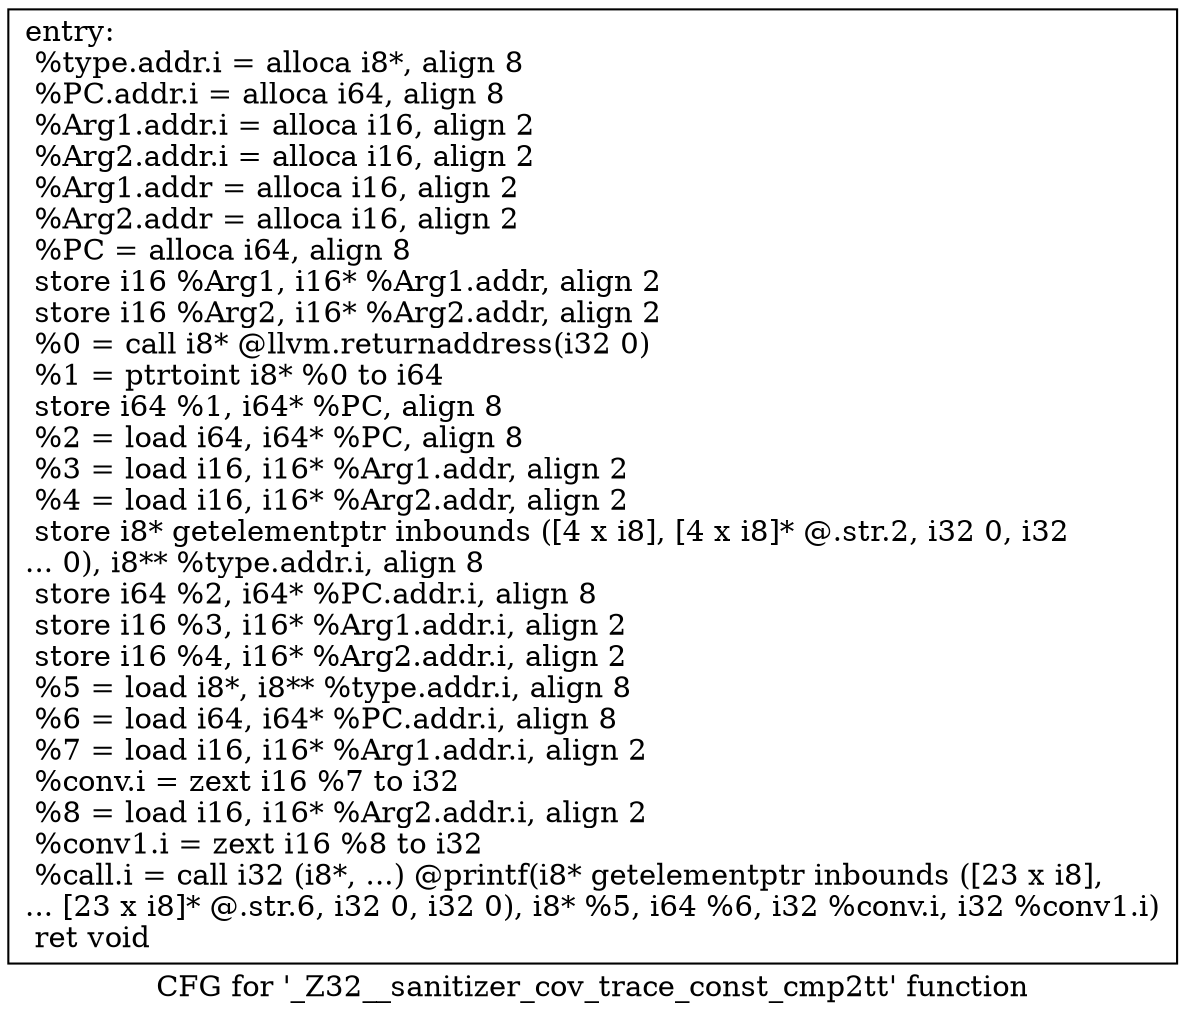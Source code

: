 digraph "CFG for '_Z32__sanitizer_cov_trace_const_cmp2tt' function" {
	label="CFG for '_Z32__sanitizer_cov_trace_const_cmp2tt' function";

	Node0x5a2c1d0 [shape=record,label="{entry:\l  %type.addr.i = alloca i8*, align 8\l  %PC.addr.i = alloca i64, align 8\l  %Arg1.addr.i = alloca i16, align 2\l  %Arg2.addr.i = alloca i16, align 2\l  %Arg1.addr = alloca i16, align 2\l  %Arg2.addr = alloca i16, align 2\l  %PC = alloca i64, align 8\l  store i16 %Arg1, i16* %Arg1.addr, align 2\l  store i16 %Arg2, i16* %Arg2.addr, align 2\l  %0 = call i8* @llvm.returnaddress(i32 0)\l  %1 = ptrtoint i8* %0 to i64\l  store i64 %1, i64* %PC, align 8\l  %2 = load i64, i64* %PC, align 8\l  %3 = load i16, i16* %Arg1.addr, align 2\l  %4 = load i16, i16* %Arg2.addr, align 2\l  store i8* getelementptr inbounds ([4 x i8], [4 x i8]* @.str.2, i32 0, i32\l... 0), i8** %type.addr.i, align 8\l  store i64 %2, i64* %PC.addr.i, align 8\l  store i16 %3, i16* %Arg1.addr.i, align 2\l  store i16 %4, i16* %Arg2.addr.i, align 2\l  %5 = load i8*, i8** %type.addr.i, align 8\l  %6 = load i64, i64* %PC.addr.i, align 8\l  %7 = load i16, i16* %Arg1.addr.i, align 2\l  %conv.i = zext i16 %7 to i32\l  %8 = load i16, i16* %Arg2.addr.i, align 2\l  %conv1.i = zext i16 %8 to i32\l  %call.i = call i32 (i8*, ...) @printf(i8* getelementptr inbounds ([23 x i8],\l... [23 x i8]* @.str.6, i32 0, i32 0), i8* %5, i64 %6, i32 %conv.i, i32 %conv1.i)\l  ret void\l}"];
}

